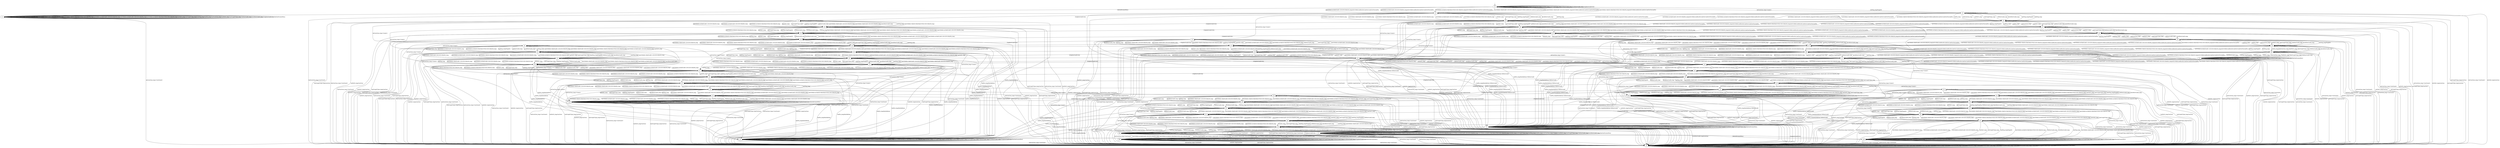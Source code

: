 digraph "../results/s2n-quicModels/s2n-quic-B-B-l-0/learnedModel" {
s0 [label=s0];
s1 [label=s1];
s2 [label=s2];
s3 [label=s3];
s4 [label=s4];
s5 [label=s5];
s6 [label=s6];
s7 [label=s7];
s8 [label=s8];
s9 [label=s9];
s10 [label=s10];
s11 [label=s11];
s12 [label=s12];
s13 [label=s13];
s14 [label=s14];
s15 [label=s15];
s16 [label=s16];
s17 [label=s17];
s18 [label=s18];
s19 [label=s19];
s20 [label=s20];
s21 [label=s21];
s22 [label=s22];
s23 [label=s23];
s24 [label=s24];
s25 [label=s25];
s26 [label=s26];
s27 [label=s27];
s28 [label=s28];
s29 [label=s29];
s30 [label=s30];
s31 [label=s31];
s32 [label=s32];
s33 [label=s33];
s34 [label=s34];
s35 [label=s35];
s36 [label=s36];
s37 [label=s37];
s38 [label=s38];
s39 [label=s39];
s40 [label=s40];
s41 [label=s41];
s42 [label=s42];
s43 [label=s43];
s44 [label=s44];
s45 [label=s45];
s46 [label=s46];
s47 [label=s47];
s48 [label=s48];
s49 [label=s49];
s50 [label=s50];
s51 [label=s51];
s52 [label=s52];
s53 [label=s53];
s54 [label=s54];
s55 [label=s55];
s56 [label=s56];
s57 [label=s57];
s58 [label=s58];
s59 [label=s59];
s60 [label=s60];
s61 [label=s61];
s62 [label=s62];
s63 [label=s63];
s64 [label=s64];
s0 -> s3  [label="initPing_long/PingACK "];
s0 -> s3  [label="initConClose_long/<ConAct> "];
s0 -> s2  [label="initCltHello-vldACK:AES-128-GCM-SHA256_long/initSvrHello,hndEncExt,hndCert,hndCertVer,hndFin "];
s0 -> s2  [label="initCltHello-vldACK:AES-256-GCM-SHA384_long/initSvrHello,hndEncExt,hndCert,hndCertVer,hndFin "];
s0 -> s2  [label="initCltHello-vldACK:CHACHA20-POLY1305-SHA256_long/initSvrHello,hndEncExt,hndCert,hndCertVer,hndFin "];
s0 -> s2  [label="initCltHello-invldACK:AES-128-GCM-SHA256_long/initSvrHello,hndEncExt,hndCert,hndCertVer,hndFin "];
s0 -> s2  [label="initCltHello-invldACK:AES-256-GCM-SHA384_long/initSvrHello,hndEncExt,hndCert,hndCertVer,hndFin "];
s0 -> s2  [label="initCltHello-invldACK:CHACHA20-POLY1305-SHA256_long/initSvrHello,hndEncExt,hndCert,hndCertVer,hndFin "];
s0 -> s0  [label="initNoFr_long/ "];
s0 -> s0  [label="initUnxpFrType_long/ "];
s0 -> s0  [label="hndPing_long/ "];
s0 -> s0  [label="hndFin_long/ "];
s0 -> s0  [label="hndConClose_long/ "];
s0 -> s0  [label="hndNoFr_long/ "];
s0 -> s0  [label="hndUnxpFrType_long/ "];
s0 -> s0  [label="VldNewConID_long/ "];
s0 -> s0  [label="InvldNewConID_long/ "];
s0 -> s0  [label="[ChgDestConID-Ori]/ "];
s0 -> s1  [label="[RmPadFrmInitPkts]/ "];
s1 -> s1  [label="initPing_long/ "];
s1 -> s6  [label="initConClose_long/<ConClosed> "];
s1 -> s1  [label="initCltHello-vldACK:AES-128-GCM-SHA256_long/ "];
s1 -> s1  [label="initCltHello-vldACK:AES-256-GCM-SHA384_long/ "];
s1 -> s1  [label="initCltHello-vldACK:CHACHA20-POLY1305-SHA256_long/ "];
s1 -> s1  [label="initCltHello-invldACK:AES-128-GCM-SHA256_long/ "];
s1 -> s1  [label="initCltHello-invldACK:AES-256-GCM-SHA384_long/ "];
s1 -> s1  [label="initCltHello-invldACK:CHACHA20-POLY1305-SHA256_long/ "];
s1 -> s1  [label="initNoFr_long/ "];
s1 -> s1  [label="initUnxpFrType_long/ "];
s1 -> s1  [label="hndPing_long/ "];
s1 -> s1  [label="hndFin_long/ "];
s1 -> s1  [label="hndConClose_long/ "];
s1 -> s1  [label="hndNoFr_long/ "];
s1 -> s1  [label="hndUnxpFrType_long/ "];
s1 -> s1  [label="VldNewConID_long/ "];
s1 -> s1  [label="InvldNewConID_long/ "];
s1 -> s1  [label="[ChgDestConID-Ori]/ "];
s1 -> s1  [label="[RmPadFrmInitPkts]/ "];
s2 -> s35  [label="initPing_long/ "];
s2 -> s10  [label="initConClose_long/<ConAct> "];
s2 -> s35  [label="initCltHello-vldACK:AES-128-GCM-SHA256_long/ "];
s2 -> s35  [label="initCltHello-vldACK:AES-256-GCM-SHA384_long/ "];
s2 -> s35  [label="initCltHello-vldACK:CHACHA20-POLY1305-SHA256_long/ "];
s2 -> s35  [label="initCltHello-invldACK:AES-128-GCM-SHA256_long/ "];
s2 -> s35  [label="initCltHello-invldACK:AES-256-GCM-SHA384_long/ "];
s2 -> s35  [label="initCltHello-invldACK:CHACHA20-POLY1305-SHA256_long/ "];
s2 -> s35  [label="initNoFr_long/ "];
s2 -> s35  [label="initUnxpFrType_long/ "];
s2 -> s35  [label="hndPing_long/PingACK "];
s2 -> s5  [label="hndFin_long/HndshkDone,VldNewConID "];
s2 -> s6  [label="hndConClose_long/<ConClosed> "];
s2 -> s6  [label="hndNoFr_long/ConClose "];
s2 -> s6  [label="hndUnxpFrType_long/ConClose "];
s2 -> s35  [label="VldNewConID_long/ "];
s2 -> s35  [label="InvldNewConID_long/ "];
s2 -> s4  [label="[ChgDestConID-Ori]/ "];
s2 -> s2  [label="[RmPadFrmInitPkts]/ "];
s3 -> s34  [label="initPing_long/PingACK "];
s3 -> s6  [label="initConClose_long/<ConClosed> "];
s3 -> s35  [label="initCltHello-vldACK:AES-128-GCM-SHA256_long/initSvrHello,hndEncExt,hndCert,hndCertVer,hndFin "];
s3 -> s35  [label="initCltHello-vldACK:AES-256-GCM-SHA384_long/initSvrHello,hndEncExt,hndCert,hndCertVer,hndFin "];
s3 -> s35  [label="initCltHello-vldACK:CHACHA20-POLY1305-SHA256_long/initSvrHello,hndEncExt,hndCert,hndCertVer,hndFin "];
s3 -> s35  [label="initCltHello-invldACK:AES-128-GCM-SHA256_long/initSvrHello,hndEncExt,hndCert,hndCertVer,hndFin "];
s3 -> s35  [label="initCltHello-invldACK:AES-256-GCM-SHA384_long/initSvrHello,hndEncExt,hndCert,hndCertVer,hndFin "];
s3 -> s35  [label="initCltHello-invldACK:CHACHA20-POLY1305-SHA256_long/initSvrHello,hndEncExt,hndCert,hndCertVer,hndFin "];
s3 -> s6  [label="initNoFr_long/ConClose "];
s3 -> s6  [label="initUnxpFrType_long/ConClose "];
s3 -> s34  [label="hndPing_long/ "];
s3 -> s34  [label="hndFin_long/ "];
s3 -> s34  [label="hndConClose_long/ "];
s3 -> s34  [label="hndNoFr_long/ "];
s3 -> s34  [label="hndUnxpFrType_long/ "];
s3 -> s34  [label="VldNewConID_long/ "];
s3 -> s34  [label="InvldNewConID_long/ "];
s3 -> s3  [label="[ChgDestConID-Ori]/ "];
s3 -> s3  [label="[RmPadFrmInitPkts]/ "];
s4 -> s33  [label="initPing_long/ "];
s4 -> s9  [label="initConClose_long/<ConAct> "];
s4 -> s33  [label="initCltHello-vldACK:AES-128-GCM-SHA256_long/ "];
s4 -> s33  [label="initCltHello-vldACK:AES-256-GCM-SHA384_long/ "];
s4 -> s33  [label="initCltHello-vldACK:CHACHA20-POLY1305-SHA256_long/ "];
s4 -> s33  [label="initCltHello-invldACK:AES-128-GCM-SHA256_long/ "];
s4 -> s33  [label="initCltHello-invldACK:AES-256-GCM-SHA384_long/ "];
s4 -> s33  [label="initCltHello-invldACK:CHACHA20-POLY1305-SHA256_long/ "];
s4 -> s33  [label="initNoFr_long/ "];
s4 -> s33  [label="initUnxpFrType_long/ "];
s4 -> s33  [label="hndPing_long/PingACK "];
s4 -> s8  [label="hndFin_long/HndshkDone "];
s4 -> s6  [label="hndConClose_long/<ConClosed> "];
s4 -> s6  [label="hndNoFr_long/ConClose "];
s4 -> s6  [label="hndUnxpFrType_long/ConClose "];
s4 -> s33  [label="VldNewConID_long/ "];
s4 -> s33  [label="InvldNewConID_long/ "];
s4 -> s4  [label="[ChgDestConID-Ori]/ "];
s4 -> s4  [label="[RmPadFrmInitPkts]/ "];
s5 -> s5  [label="initPing_long/ "];
s5 -> s5  [label="initConClose_long/<ConAct> "];
s5 -> s5  [label="initCltHello-vldACK:AES-128-GCM-SHA256_long/ "];
s5 -> s5  [label="initCltHello-vldACK:AES-256-GCM-SHA384_long/ "];
s5 -> s5  [label="initCltHello-vldACK:CHACHA20-POLY1305-SHA256_long/ "];
s5 -> s5  [label="initCltHello-invldACK:AES-128-GCM-SHA256_long/ "];
s5 -> s5  [label="initCltHello-invldACK:AES-256-GCM-SHA384_long/ "];
s5 -> s5  [label="initCltHello-invldACK:CHACHA20-POLY1305-SHA256_long/ "];
s5 -> s5  [label="initNoFr_long/ "];
s5 -> s5  [label="initUnxpFrType_long/ "];
s5 -> s5  [label="hndPing_long/ "];
s5 -> s5  [label="hndFin_long/ "];
s5 -> s5  [label="hndConClose_long/<ConAct> "];
s5 -> s5  [label="hndNoFr_long/ "];
s5 -> s5  [label="hndUnxpFrType_long/ "];
s5 -> s7  [label="VldNewConID_long/ "];
s5 -> s6  [label="InvldNewConID_long/ConClose "];
s5 -> s8  [label="[ChgDestConID-Ori]/ "];
s5 -> s5  [label="[RmPadFrmInitPkts]/ "];
s6 -> s6  [label="initPing_long/<ConClosed> "];
s6 -> s6  [label="initConClose_long/<ConClosed> "];
s6 -> s6  [label="initCltHello-vldACK:AES-128-GCM-SHA256_long/<ConClosed> "];
s6 -> s6  [label="initCltHello-vldACK:AES-256-GCM-SHA384_long/<ConClosed> "];
s6 -> s6  [label="initCltHello-vldACK:CHACHA20-POLY1305-SHA256_long/<ConClosed> "];
s6 -> s6  [label="initCltHello-invldACK:AES-128-GCM-SHA256_long/<ConClosed> "];
s6 -> s6  [label="initCltHello-invldACK:AES-256-GCM-SHA384_long/<ConClosed> "];
s6 -> s6  [label="initCltHello-invldACK:CHACHA20-POLY1305-SHA256_long/<ConClosed> "];
s6 -> s6  [label="initNoFr_long/<ConClosed> "];
s6 -> s6  [label="initUnxpFrType_long/<ConClosed> "];
s6 -> s6  [label="hndPing_long/<ConClosed> "];
s6 -> s6  [label="hndFin_long/<ConClosed> "];
s6 -> s6  [label="hndConClose_long/<ConClosed> "];
s6 -> s6  [label="hndNoFr_long/<ConClosed> "];
s6 -> s6  [label="hndUnxpFrType_long/<ConClosed> "];
s6 -> s6  [label="VldNewConID_long/<ConClosed> "];
s6 -> s6  [label="InvldNewConID_long/<ConClosed> "];
s6 -> s6  [label="[ChgDestConID-Ori]/<ConClosed> "];
s6 -> s6  [label="[RmPadFrmInitPkts]/<ConClosed> "];
s7 -> s7  [label="initPing_long/ "];
s7 -> s7  [label="initConClose_long/<ConAct> "];
s7 -> s7  [label="initCltHello-vldACK:AES-128-GCM-SHA256_long/ "];
s7 -> s7  [label="initCltHello-vldACK:AES-256-GCM-SHA384_long/ "];
s7 -> s7  [label="initCltHello-vldACK:CHACHA20-POLY1305-SHA256_long/ "];
s7 -> s7  [label="initCltHello-invldACK:AES-128-GCM-SHA256_long/ "];
s7 -> s7  [label="initCltHello-invldACK:AES-256-GCM-SHA384_long/ "];
s7 -> s7  [label="initCltHello-invldACK:CHACHA20-POLY1305-SHA256_long/ "];
s7 -> s7  [label="initNoFr_long/ "];
s7 -> s7  [label="initUnxpFrType_long/ "];
s7 -> s7  [label="hndPing_long/ "];
s7 -> s7  [label="hndFin_long/ "];
s7 -> s7  [label="hndConClose_long/<ConAct> "];
s7 -> s7  [label="hndNoFr_long/ "];
s7 -> s7  [label="hndUnxpFrType_long/ "];
s7 -> s7  [label="VldNewConID_long/ "];
s7 -> s7  [label="InvldNewConID_long/ "];
s7 -> s8  [label="[ChgDestConID-Ori]/ "];
s7 -> s7  [label="[RmPadFrmInitPkts]/ "];
s8 -> s8  [label="initPing_long/ "];
s8 -> s8  [label="initConClose_long/ "];
s8 -> s8  [label="initCltHello-vldACK:AES-128-GCM-SHA256_long/ "];
s8 -> s8  [label="initCltHello-vldACK:AES-256-GCM-SHA384_long/ "];
s8 -> s8  [label="initCltHello-vldACK:CHACHA20-POLY1305-SHA256_long/ "];
s8 -> s8  [label="initCltHello-invldACK:AES-128-GCM-SHA256_long/ "];
s8 -> s8  [label="initCltHello-invldACK:AES-256-GCM-SHA384_long/ "];
s8 -> s8  [label="initCltHello-invldACK:CHACHA20-POLY1305-SHA256_long/ "];
s8 -> s8  [label="initNoFr_long/ "];
s8 -> s8  [label="initUnxpFrType_long/ "];
s8 -> s8  [label="hndPing_long/ "];
s8 -> s8  [label="hndFin_long/ "];
s8 -> s6  [label="hndConClose_long/<ConClosed> "];
s8 -> s8  [label="hndNoFr_long/ "];
s8 -> s8  [label="hndUnxpFrType_long/ "];
s8 -> s8  [label="VldNewConID_long/ "];
s8 -> s8  [label="InvldNewConID_long/ "];
s8 -> s8  [label="[ChgDestConID-Ori]/ "];
s8 -> s8  [label="[RmPadFrmInitPkts]/ "];
s9 -> s14  [label="initPing_long/ "];
s9 -> s13  [label="initConClose_long/<ConAct> "];
s9 -> s14  [label="initCltHello-vldACK:AES-128-GCM-SHA256_long/ "];
s9 -> s14  [label="initCltHello-vldACK:AES-256-GCM-SHA384_long/ "];
s9 -> s14  [label="initCltHello-vldACK:CHACHA20-POLY1305-SHA256_long/ "];
s9 -> s14  [label="initCltHello-invldACK:AES-128-GCM-SHA256_long/ "];
s9 -> s14  [label="initCltHello-invldACK:AES-256-GCM-SHA384_long/ "];
s9 -> s14  [label="initCltHello-invldACK:CHACHA20-POLY1305-SHA256_long/ "];
s9 -> s14  [label="initNoFr_long/ "];
s9 -> s14  [label="initUnxpFrType_long/ "];
s9 -> s14  [label="hndPing_long/PingACK "];
s9 -> s8  [label="hndFin_long/HndshkDone "];
s9 -> s6  [label="hndConClose_long/<ConClosed> "];
s9 -> s6  [label="hndNoFr_long/ConClose "];
s9 -> s6  [label="hndUnxpFrType_long/ConClose "];
s9 -> s14  [label="VldNewConID_long/ "];
s9 -> s14  [label="InvldNewConID_long/ "];
s9 -> s9  [label="[ChgDestConID-Ori]/ "];
s9 -> s9  [label="[RmPadFrmInitPkts]/ "];
s10 -> s12  [label="initPing_long/ "];
s10 -> s11  [label="initConClose_long/<ConAct> "];
s10 -> s12  [label="initCltHello-vldACK:AES-128-GCM-SHA256_long/ "];
s10 -> s12  [label="initCltHello-vldACK:AES-256-GCM-SHA384_long/ "];
s10 -> s12  [label="initCltHello-vldACK:CHACHA20-POLY1305-SHA256_long/ "];
s10 -> s12  [label="initCltHello-invldACK:AES-128-GCM-SHA256_long/ "];
s10 -> s12  [label="initCltHello-invldACK:AES-256-GCM-SHA384_long/ "];
s10 -> s12  [label="initCltHello-invldACK:CHACHA20-POLY1305-SHA256_long/ "];
s10 -> s12  [label="initNoFr_long/ "];
s10 -> s12  [label="initUnxpFrType_long/ "];
s10 -> s12  [label="hndPing_long/PingACK "];
s10 -> s5  [label="hndFin_long/HndshkDone,VldNewConID "];
s10 -> s6  [label="hndConClose_long/<ConClosed> "];
s10 -> s6  [label="hndNoFr_long/ConClose "];
s10 -> s6  [label="hndUnxpFrType_long/ConClose "];
s10 -> s12  [label="VldNewConID_long/ "];
s10 -> s12  [label="InvldNewConID_long/ "];
s10 -> s9  [label="[ChgDestConID-Ori]/ "];
s10 -> s10  [label="[RmPadFrmInitPkts]/ "];
s11 -> s20  [label="initPing_long/ "];
s11 -> s19  [label="initConClose_long/<ConAct> "];
s11 -> s20  [label="initCltHello-vldACK:AES-128-GCM-SHA256_long/ "];
s11 -> s20  [label="initCltHello-vldACK:AES-256-GCM-SHA384_long/ "];
s11 -> s20  [label="initCltHello-vldACK:CHACHA20-POLY1305-SHA256_long/ "];
s11 -> s20  [label="initCltHello-invldACK:AES-128-GCM-SHA256_long/ "];
s11 -> s20  [label="initCltHello-invldACK:AES-256-GCM-SHA384_long/ "];
s11 -> s20  [label="initCltHello-invldACK:CHACHA20-POLY1305-SHA256_long/ "];
s11 -> s20  [label="initNoFr_long/ "];
s11 -> s20  [label="initUnxpFrType_long/ "];
s11 -> s20  [label="hndPing_long/PingACK "];
s11 -> s5  [label="hndFin_long/HndshkDone,VldNewConID "];
s11 -> s6  [label="hndConClose_long/<ConClosed> "];
s11 -> s6  [label="hndNoFr_long/ConClose "];
s11 -> s6  [label="hndUnxpFrType_long/ConClose "];
s11 -> s20  [label="VldNewConID_long/ "];
s11 -> s20  [label="InvldNewConID_long/ "];
s11 -> s13  [label="[ChgDestConID-Ori]/ "];
s11 -> s11  [label="[RmPadFrmInitPkts]/ "];
s12 -> s18  [label="initPing_long/ "];
s12 -> s20  [label="initConClose_long/<ConAct> "];
s12 -> s18  [label="initCltHello-vldACK:AES-128-GCM-SHA256_long/ "];
s12 -> s18  [label="initCltHello-vldACK:AES-256-GCM-SHA384_long/ "];
s12 -> s18  [label="initCltHello-vldACK:CHACHA20-POLY1305-SHA256_long/ "];
s12 -> s18  [label="initCltHello-invldACK:AES-128-GCM-SHA256_long/ "];
s12 -> s18  [label="initCltHello-invldACK:AES-256-GCM-SHA384_long/ "];
s12 -> s18  [label="initCltHello-invldACK:CHACHA20-POLY1305-SHA256_long/ "];
s12 -> s18  [label="initNoFr_long/ "];
s12 -> s18  [label="initUnxpFrType_long/ "];
s12 -> s18  [label="hndPing_long/PingACK "];
s12 -> s5  [label="hndFin_long/HndshkDone,VldNewConID "];
s12 -> s6  [label="hndConClose_long/<ConClosed> "];
s12 -> s6  [label="hndNoFr_long/ConClose "];
s12 -> s6  [label="hndUnxpFrType_long/ConClose "];
s12 -> s18  [label="VldNewConID_long/ "];
s12 -> s18  [label="InvldNewConID_long/ "];
s12 -> s14  [label="[ChgDestConID-Ori]/ "];
s12 -> s12  [label="[RmPadFrmInitPkts]/ "];
s13 -> s17  [label="initPing_long/ "];
s13 -> s16  [label="initConClose_long/<ConAct> "];
s13 -> s17  [label="initCltHello-vldACK:AES-128-GCM-SHA256_long/ "];
s13 -> s17  [label="initCltHello-vldACK:AES-256-GCM-SHA384_long/ "];
s13 -> s17  [label="initCltHello-vldACK:CHACHA20-POLY1305-SHA256_long/ "];
s13 -> s17  [label="initCltHello-invldACK:AES-128-GCM-SHA256_long/ "];
s13 -> s17  [label="initCltHello-invldACK:AES-256-GCM-SHA384_long/ "];
s13 -> s17  [label="initCltHello-invldACK:CHACHA20-POLY1305-SHA256_long/ "];
s13 -> s17  [label="initNoFr_long/ "];
s13 -> s17  [label="initUnxpFrType_long/ "];
s13 -> s17  [label="hndPing_long/PingACK "];
s13 -> s8  [label="hndFin_long/HndshkDone "];
s13 -> s6  [label="hndConClose_long/<ConClosed> "];
s13 -> s6  [label="hndNoFr_long/ConClose "];
s13 -> s6  [label="hndUnxpFrType_long/ConClose "];
s13 -> s17  [label="VldNewConID_long/ "];
s13 -> s17  [label="InvldNewConID_long/ "];
s13 -> s13  [label="[ChgDestConID-Ori]/ "];
s13 -> s13  [label="[RmPadFrmInitPkts]/ "];
s14 -> s15  [label="initPing_long/ "];
s14 -> s17  [label="initConClose_long/<ConAct> "];
s14 -> s15  [label="initCltHello-vldACK:AES-128-GCM-SHA256_long/ "];
s14 -> s15  [label="initCltHello-vldACK:AES-256-GCM-SHA384_long/ "];
s14 -> s15  [label="initCltHello-vldACK:CHACHA20-POLY1305-SHA256_long/ "];
s14 -> s15  [label="initCltHello-invldACK:AES-128-GCM-SHA256_long/ "];
s14 -> s15  [label="initCltHello-invldACK:AES-256-GCM-SHA384_long/ "];
s14 -> s15  [label="initCltHello-invldACK:CHACHA20-POLY1305-SHA256_long/ "];
s14 -> s15  [label="initNoFr_long/ "];
s14 -> s15  [label="initUnxpFrType_long/ "];
s14 -> s15  [label="hndPing_long/PingACK "];
s14 -> s8  [label="hndFin_long/HndshkDone "];
s14 -> s6  [label="hndConClose_long/<ConClosed> "];
s14 -> s6  [label="hndNoFr_long/ConClose "];
s14 -> s6  [label="hndUnxpFrType_long/ConClose "];
s14 -> s15  [label="VldNewConID_long/ "];
s14 -> s15  [label="InvldNewConID_long/ "];
s14 -> s14  [label="[ChgDestConID-Ori]/ "];
s14 -> s14  [label="[RmPadFrmInitPkts]/ "];
s15 -> s32  [label="initPing_long/ "];
s15 -> s26  [label="initConClose_long/<ConAct> "];
s15 -> s32  [label="initCltHello-vldACK:AES-128-GCM-SHA256_long/ "];
s15 -> s32  [label="initCltHello-vldACK:AES-256-GCM-SHA384_long/ "];
s15 -> s32  [label="initCltHello-vldACK:CHACHA20-POLY1305-SHA256_long/ "];
s15 -> s32  [label="initCltHello-invldACK:AES-128-GCM-SHA256_long/ "];
s15 -> s32  [label="initCltHello-invldACK:AES-256-GCM-SHA384_long/ "];
s15 -> s32  [label="initCltHello-invldACK:CHACHA20-POLY1305-SHA256_long/ "];
s15 -> s32  [label="initNoFr_long/ "];
s15 -> s32  [label="initUnxpFrType_long/ "];
s15 -> s32  [label="hndPing_long/PingACK "];
s15 -> s8  [label="hndFin_long/HndshkDone "];
s15 -> s6  [label="hndConClose_long/<ConClosed> "];
s15 -> s6  [label="hndNoFr_long/ConClose "];
s15 -> s6  [label="hndUnxpFrType_long/ConClose "];
s15 -> s32  [label="VldNewConID_long/ "];
s15 -> s32  [label="InvldNewConID_long/ "];
s15 -> s15  [label="[ChgDestConID-Ori]/ "];
s15 -> s15  [label="[RmPadFrmInitPkts]/ "];
s16 -> s25  [label="initPing_long/ "];
s16 -> s24  [label="initConClose_long/<ConAct> "];
s16 -> s25  [label="initCltHello-vldACK:AES-128-GCM-SHA256_long/ "];
s16 -> s25  [label="initCltHello-vldACK:AES-256-GCM-SHA384_long/ "];
s16 -> s25  [label="initCltHello-vldACK:CHACHA20-POLY1305-SHA256_long/ "];
s16 -> s25  [label="initCltHello-invldACK:AES-128-GCM-SHA256_long/ "];
s16 -> s25  [label="initCltHello-invldACK:AES-256-GCM-SHA384_long/ "];
s16 -> s25  [label="initCltHello-invldACK:CHACHA20-POLY1305-SHA256_long/ "];
s16 -> s25  [label="initNoFr_long/ "];
s16 -> s25  [label="initUnxpFrType_long/ "];
s16 -> s25  [label="hndPing_long/PingACK "];
s16 -> s8  [label="hndFin_long/HndshkDone "];
s16 -> s6  [label="hndConClose_long/<ConClosed> "];
s16 -> s6  [label="hndNoFr_long/ConClose "];
s16 -> s6  [label="hndUnxpFrType_long/ConClose "];
s16 -> s25  [label="VldNewConID_long/ "];
s16 -> s25  [label="InvldNewConID_long/ "];
s16 -> s16  [label="[ChgDestConID-Ori]/ "];
s16 -> s16  [label="[RmPadFrmInitPkts]/ "];
s17 -> s26  [label="initPing_long/ "];
s17 -> s25  [label="initConClose_long/<ConAct> "];
s17 -> s26  [label="initCltHello-vldACK:AES-128-GCM-SHA256_long/ "];
s17 -> s26  [label="initCltHello-vldACK:AES-256-GCM-SHA384_long/ "];
s17 -> s26  [label="initCltHello-vldACK:CHACHA20-POLY1305-SHA256_long/ "];
s17 -> s26  [label="initCltHello-invldACK:AES-128-GCM-SHA256_long/ "];
s17 -> s26  [label="initCltHello-invldACK:AES-256-GCM-SHA384_long/ "];
s17 -> s26  [label="initCltHello-invldACK:CHACHA20-POLY1305-SHA256_long/ "];
s17 -> s26  [label="initNoFr_long/ "];
s17 -> s26  [label="initUnxpFrType_long/ "];
s17 -> s26  [label="hndPing_long/PingACK "];
s17 -> s8  [label="hndFin_long/HndshkDone "];
s17 -> s6  [label="hndConClose_long/<ConClosed> "];
s17 -> s6  [label="hndNoFr_long/ConClose "];
s17 -> s6  [label="hndUnxpFrType_long/ConClose "];
s17 -> s26  [label="VldNewConID_long/ "];
s17 -> s26  [label="InvldNewConID_long/ "];
s17 -> s17  [label="[ChgDestConID-Ori]/ "];
s17 -> s17  [label="[RmPadFrmInitPkts]/ "];
s18 -> s31  [label="initPing_long/ "];
s18 -> s23  [label="initConClose_long/<ConAct> "];
s18 -> s31  [label="initCltHello-vldACK:AES-128-GCM-SHA256_long/ "];
s18 -> s31  [label="initCltHello-vldACK:AES-256-GCM-SHA384_long/ "];
s18 -> s31  [label="initCltHello-vldACK:CHACHA20-POLY1305-SHA256_long/ "];
s18 -> s31  [label="initCltHello-invldACK:AES-128-GCM-SHA256_long/ "];
s18 -> s31  [label="initCltHello-invldACK:AES-256-GCM-SHA384_long/ "];
s18 -> s31  [label="initCltHello-invldACK:CHACHA20-POLY1305-SHA256_long/ "];
s18 -> s31  [label="initNoFr_long/ "];
s18 -> s31  [label="initUnxpFrType_long/ "];
s18 -> s31  [label="hndPing_long/PingACK "];
s18 -> s5  [label="hndFin_long/HndshkDone,VldNewConID "];
s18 -> s6  [label="hndConClose_long/<ConClosed> "];
s18 -> s6  [label="hndNoFr_long/ConClose "];
s18 -> s6  [label="hndUnxpFrType_long/ConClose "];
s18 -> s31  [label="VldNewConID_long/ "];
s18 -> s31  [label="InvldNewConID_long/ "];
s18 -> s15  [label="[ChgDestConID-Ori]/ "];
s18 -> s18  [label="[RmPadFrmInitPkts]/ "];
s19 -> s22  [label="initPing_long/ "];
s19 -> s21  [label="initConClose_long/<ConAct> "];
s19 -> s22  [label="initCltHello-vldACK:AES-128-GCM-SHA256_long/ "];
s19 -> s22  [label="initCltHello-vldACK:AES-256-GCM-SHA384_long/ "];
s19 -> s22  [label="initCltHello-vldACK:CHACHA20-POLY1305-SHA256_long/ "];
s19 -> s22  [label="initCltHello-invldACK:AES-128-GCM-SHA256_long/ "];
s19 -> s22  [label="initCltHello-invldACK:AES-256-GCM-SHA384_long/ "];
s19 -> s22  [label="initCltHello-invldACK:CHACHA20-POLY1305-SHA256_long/ "];
s19 -> s22  [label="initNoFr_long/ "];
s19 -> s22  [label="initUnxpFrType_long/ "];
s19 -> s22  [label="hndPing_long/PingACK "];
s19 -> s5  [label="hndFin_long/HndshkDone,VldNewConID "];
s19 -> s6  [label="hndConClose_long/<ConClosed> "];
s19 -> s6  [label="hndNoFr_long/ConClose "];
s19 -> s6  [label="hndUnxpFrType_long/ConClose "];
s19 -> s22  [label="VldNewConID_long/ "];
s19 -> s22  [label="InvldNewConID_long/ "];
s19 -> s16  [label="[ChgDestConID-Ori]/ "];
s19 -> s19  [label="[RmPadFrmInitPkts]/ "];
s20 -> s23  [label="initPing_long/ "];
s20 -> s22  [label="initConClose_long/<ConAct> "];
s20 -> s23  [label="initCltHello-vldACK:AES-128-GCM-SHA256_long/ "];
s20 -> s23  [label="initCltHello-vldACK:AES-256-GCM-SHA384_long/ "];
s20 -> s23  [label="initCltHello-vldACK:CHACHA20-POLY1305-SHA256_long/ "];
s20 -> s23  [label="initCltHello-invldACK:AES-128-GCM-SHA256_long/ "];
s20 -> s23  [label="initCltHello-invldACK:AES-256-GCM-SHA384_long/ "];
s20 -> s23  [label="initCltHello-invldACK:CHACHA20-POLY1305-SHA256_long/ "];
s20 -> s23  [label="initNoFr_long/ "];
s20 -> s23  [label="initUnxpFrType_long/ "];
s20 -> s23  [label="hndPing_long/PingACK "];
s20 -> s5  [label="hndFin_long/HndshkDone,VldNewConID "];
s20 -> s6  [label="hndConClose_long/<ConClosed> "];
s20 -> s6  [label="hndNoFr_long/ConClose "];
s20 -> s6  [label="hndUnxpFrType_long/ConClose "];
s20 -> s23  [label="VldNewConID_long/ "];
s20 -> s23  [label="InvldNewConID_long/ "];
s20 -> s17  [label="[ChgDestConID-Ori]/ "];
s20 -> s20  [label="[RmPadFrmInitPkts]/ "];
s21 -> s55  [label="initPing_long/ "];
s21 -> s30  [label="initConClose_long/<ConAct> "];
s21 -> s55  [label="initCltHello-vldACK:AES-128-GCM-SHA256_long/ "];
s21 -> s55  [label="initCltHello-vldACK:AES-256-GCM-SHA384_long/ "];
s21 -> s55  [label="initCltHello-vldACK:CHACHA20-POLY1305-SHA256_long/ "];
s21 -> s55  [label="initCltHello-invldACK:AES-128-GCM-SHA256_long/ "];
s21 -> s55  [label="initCltHello-invldACK:AES-256-GCM-SHA384_long/ "];
s21 -> s55  [label="initCltHello-invldACK:CHACHA20-POLY1305-SHA256_long/ "];
s21 -> s55  [label="initNoFr_long/ "];
s21 -> s55  [label="initUnxpFrType_long/ "];
s21 -> s55  [label="hndPing_long/PingACK "];
s21 -> s5  [label="hndFin_long/HndshkDone,VldNewConID "];
s21 -> s6  [label="hndConClose_long/<ConClosed> "];
s21 -> s6  [label="hndNoFr_long/ConClose "];
s21 -> s6  [label="hndUnxpFrType_long/ConClose "];
s21 -> s55  [label="VldNewConID_long/ "];
s21 -> s55  [label="InvldNewConID_long/ "];
s21 -> s24  [label="[ChgDestConID-Ori]/ "];
s21 -> s21  [label="[RmPadFrmInitPkts]/ "];
s22 -> s64  [label="initPing_long/ "];
s22 -> s55  [label="initConClose_long/<ConAct> "];
s22 -> s64  [label="initCltHello-vldACK:AES-128-GCM-SHA256_long/ "];
s22 -> s64  [label="initCltHello-vldACK:AES-256-GCM-SHA384_long/ "];
s22 -> s64  [label="initCltHello-vldACK:CHACHA20-POLY1305-SHA256_long/ "];
s22 -> s64  [label="initCltHello-invldACK:AES-128-GCM-SHA256_long/ "];
s22 -> s64  [label="initCltHello-invldACK:AES-256-GCM-SHA384_long/ "];
s22 -> s64  [label="initCltHello-invldACK:CHACHA20-POLY1305-SHA256_long/ "];
s22 -> s64  [label="initNoFr_long/ "];
s22 -> s64  [label="initUnxpFrType_long/ "];
s22 -> s64  [label="hndPing_long/PingACK "];
s22 -> s5  [label="hndFin_long/HndshkDone,VldNewConID "];
s22 -> s6  [label="hndConClose_long/<ConClosed> "];
s22 -> s6  [label="hndNoFr_long/ConClose "];
s22 -> s6  [label="hndUnxpFrType_long/ConClose "];
s22 -> s64  [label="VldNewConID_long/ "];
s22 -> s64  [label="InvldNewConID_long/ "];
s22 -> s25  [label="[ChgDestConID-Ori]/ "];
s22 -> s22  [label="[RmPadFrmInitPkts]/ "];
s23 -> s29  [label="initPing_long/ "];
s23 -> s64  [label="initConClose_long/<ConAct> "];
s23 -> s29  [label="initCltHello-vldACK:AES-128-GCM-SHA256_long/ "];
s23 -> s29  [label="initCltHello-vldACK:AES-256-GCM-SHA384_long/ "];
s23 -> s29  [label="initCltHello-vldACK:CHACHA20-POLY1305-SHA256_long/ "];
s23 -> s29  [label="initCltHello-invldACK:AES-128-GCM-SHA256_long/ "];
s23 -> s29  [label="initCltHello-invldACK:AES-256-GCM-SHA384_long/ "];
s23 -> s29  [label="initCltHello-invldACK:CHACHA20-POLY1305-SHA256_long/ "];
s23 -> s29  [label="initNoFr_long/ "];
s23 -> s29  [label="initUnxpFrType_long/ "];
s23 -> s29  [label="hndPing_long/PingACK "];
s23 -> s5  [label="hndFin_long/HndshkDone,VldNewConID "];
s23 -> s6  [label="hndConClose_long/<ConClosed> "];
s23 -> s6  [label="hndNoFr_long/ConClose "];
s23 -> s6  [label="hndUnxpFrType_long/ConClose "];
s23 -> s29  [label="VldNewConID_long/ "];
s23 -> s29  [label="InvldNewConID_long/ "];
s23 -> s26  [label="[ChgDestConID-Ori]/ "];
s23 -> s23  [label="[RmPadFrmInitPkts]/ "];
s24 -> s54  [label="initPing_long/ "];
s24 -> s28  [label="initConClose_long/<ConAct> "];
s24 -> s54  [label="initCltHello-vldACK:AES-128-GCM-SHA256_long/ "];
s24 -> s54  [label="initCltHello-vldACK:AES-256-GCM-SHA384_long/ "];
s24 -> s54  [label="initCltHello-vldACK:CHACHA20-POLY1305-SHA256_long/ "];
s24 -> s54  [label="initCltHello-invldACK:AES-128-GCM-SHA256_long/ "];
s24 -> s54  [label="initCltHello-invldACK:AES-256-GCM-SHA384_long/ "];
s24 -> s54  [label="initCltHello-invldACK:CHACHA20-POLY1305-SHA256_long/ "];
s24 -> s54  [label="initNoFr_long/ "];
s24 -> s54  [label="initUnxpFrType_long/ "];
s24 -> s54  [label="hndPing_long/PingACK "];
s24 -> s8  [label="hndFin_long/HndshkDone "];
s24 -> s6  [label="hndConClose_long/<ConClosed> "];
s24 -> s6  [label="hndNoFr_long/ConClose "];
s24 -> s6  [label="hndUnxpFrType_long/ConClose "];
s24 -> s54  [label="VldNewConID_long/ "];
s24 -> s54  [label="InvldNewConID_long/ "];
s24 -> s24  [label="[ChgDestConID-Ori]/ "];
s24 -> s24  [label="[RmPadFrmInitPkts]/ "];
s25 -> s63  [label="initPing_long/ "];
s25 -> s54  [label="initConClose_long/<ConAct> "];
s25 -> s63  [label="initCltHello-vldACK:AES-128-GCM-SHA256_long/ "];
s25 -> s63  [label="initCltHello-vldACK:AES-256-GCM-SHA384_long/ "];
s25 -> s63  [label="initCltHello-vldACK:CHACHA20-POLY1305-SHA256_long/ "];
s25 -> s63  [label="initCltHello-invldACK:AES-128-GCM-SHA256_long/ "];
s25 -> s63  [label="initCltHello-invldACK:AES-256-GCM-SHA384_long/ "];
s25 -> s63  [label="initCltHello-invldACK:CHACHA20-POLY1305-SHA256_long/ "];
s25 -> s63  [label="initNoFr_long/ "];
s25 -> s63  [label="initUnxpFrType_long/ "];
s25 -> s63  [label="hndPing_long/PingACK "];
s25 -> s8  [label="hndFin_long/HndshkDone "];
s25 -> s6  [label="hndConClose_long/<ConClosed> "];
s25 -> s6  [label="hndNoFr_long/ConClose "];
s25 -> s6  [label="hndUnxpFrType_long/ConClose "];
s25 -> s63  [label="VldNewConID_long/ "];
s25 -> s63  [label="InvldNewConID_long/ "];
s25 -> s25  [label="[ChgDestConID-Ori]/ "];
s25 -> s25  [label="[RmPadFrmInitPkts]/ "];
s26 -> s27  [label="initPing_long/ "];
s26 -> s63  [label="initConClose_long/<ConAct> "];
s26 -> s27  [label="initCltHello-vldACK:AES-128-GCM-SHA256_long/ "];
s26 -> s27  [label="initCltHello-vldACK:AES-256-GCM-SHA384_long/ "];
s26 -> s27  [label="initCltHello-vldACK:CHACHA20-POLY1305-SHA256_long/ "];
s26 -> s27  [label="initCltHello-invldACK:AES-128-GCM-SHA256_long/ "];
s26 -> s27  [label="initCltHello-invldACK:AES-256-GCM-SHA384_long/ "];
s26 -> s27  [label="initCltHello-invldACK:CHACHA20-POLY1305-SHA256_long/ "];
s26 -> s27  [label="initNoFr_long/ "];
s26 -> s27  [label="initUnxpFrType_long/ "];
s26 -> s27  [label="hndPing_long/PingACK "];
s26 -> s8  [label="hndFin_long/HndshkDone "];
s26 -> s6  [label="hndConClose_long/<ConClosed> "];
s26 -> s6  [label="hndNoFr_long/ConClose "];
s26 -> s6  [label="hndUnxpFrType_long/ConClose "];
s26 -> s27  [label="VldNewConID_long/ "];
s26 -> s27  [label="InvldNewConID_long/ "];
s26 -> s26  [label="[ChgDestConID-Ori]/ "];
s26 -> s26  [label="[RmPadFrmInitPkts]/ "];
s27 -> s16  [label="initPing_long/ "];
s27 -> s63  [label="initConClose_long/<ConAct> "];
s27 -> s16  [label="initCltHello-vldACK:AES-128-GCM-SHA256_long/ "];
s27 -> s16  [label="initCltHello-vldACK:AES-256-GCM-SHA384_long/ "];
s27 -> s16  [label="initCltHello-vldACK:CHACHA20-POLY1305-SHA256_long/ "];
s27 -> s16  [label="initCltHello-invldACK:AES-128-GCM-SHA256_long/ "];
s27 -> s16  [label="initCltHello-invldACK:AES-256-GCM-SHA384_long/ "];
s27 -> s16  [label="initCltHello-invldACK:CHACHA20-POLY1305-SHA256_long/ "];
s27 -> s16  [label="initNoFr_long/ "];
s27 -> s16  [label="initUnxpFrType_long/ "];
s27 -> s16  [label="hndPing_long/PingACK "];
s27 -> s8  [label="hndFin_long/HndshkDone "];
s27 -> s6  [label="hndConClose_long/<ConClosed> "];
s27 -> s6  [label="hndNoFr_long/ConClose "];
s27 -> s6  [label="hndUnxpFrType_long/ConClose "];
s27 -> s16  [label="VldNewConID_long/ "];
s27 -> s16  [label="InvldNewConID_long/ "];
s27 -> s27  [label="[ChgDestConID-Ori]/ "];
s27 -> s27  [label="[RmPadFrmInitPkts]/ "];
s28 -> s53  [label="initPing_long/ "];
s28 -> s6  [label="initConClose_long/<ConClosed> "];
s28 -> s53  [label="initCltHello-vldACK:AES-128-GCM-SHA256_long/ "];
s28 -> s53  [label="initCltHello-vldACK:AES-256-GCM-SHA384_long/ "];
s28 -> s53  [label="initCltHello-vldACK:CHACHA20-POLY1305-SHA256_long/ "];
s28 -> s53  [label="initCltHello-invldACK:AES-128-GCM-SHA256_long/ "];
s28 -> s53  [label="initCltHello-invldACK:AES-256-GCM-SHA384_long/ "];
s28 -> s53  [label="initCltHello-invldACK:CHACHA20-POLY1305-SHA256_long/ "];
s28 -> s53  [label="initNoFr_long/ "];
s28 -> s53  [label="initUnxpFrType_long/ "];
s28 -> s53  [label="hndPing_long/PingACK "];
s28 -> s8  [label="hndFin_long/HndshkDone "];
s28 -> s6  [label="hndConClose_long/<ConClosed> "];
s28 -> s6  [label="hndNoFr_long/ConClose "];
s28 -> s6  [label="hndUnxpFrType_long/ConClose "];
s28 -> s53  [label="VldNewConID_long/ "];
s28 -> s53  [label="InvldNewConID_long/ "];
s28 -> s28  [label="[ChgDestConID-Ori]/ "];
s28 -> s28  [label="[RmPadFrmInitPkts]/ "];
s29 -> s19  [label="initPing_long/ "];
s29 -> s64  [label="initConClose_long/<ConAct> "];
s29 -> s19  [label="initCltHello-vldACK:AES-128-GCM-SHA256_long/ "];
s29 -> s19  [label="initCltHello-vldACK:AES-256-GCM-SHA384_long/ "];
s29 -> s19  [label="initCltHello-vldACK:CHACHA20-POLY1305-SHA256_long/ "];
s29 -> s19  [label="initCltHello-invldACK:AES-128-GCM-SHA256_long/ "];
s29 -> s19  [label="initCltHello-invldACK:AES-256-GCM-SHA384_long/ "];
s29 -> s19  [label="initCltHello-invldACK:CHACHA20-POLY1305-SHA256_long/ "];
s29 -> s19  [label="initNoFr_long/ "];
s29 -> s19  [label="initUnxpFrType_long/ "];
s29 -> s19  [label="hndPing_long/PingACK "];
s29 -> s5  [label="hndFin_long/HndshkDone,VldNewConID "];
s29 -> s6  [label="hndConClose_long/<ConClosed> "];
s29 -> s6  [label="hndNoFr_long/ConClose "];
s29 -> s6  [label="hndUnxpFrType_long/ConClose "];
s29 -> s19  [label="VldNewConID_long/ "];
s29 -> s19  [label="InvldNewConID_long/ "];
s29 -> s27  [label="[ChgDestConID-Ori]/ "];
s29 -> s29  [label="[RmPadFrmInitPkts]/ "];
s30 -> s52  [label="initPing_long/ "];
s30 -> s6  [label="initConClose_long/<ConClosed> "];
s30 -> s52  [label="initCltHello-vldACK:AES-128-GCM-SHA256_long/ "];
s30 -> s52  [label="initCltHello-vldACK:AES-256-GCM-SHA384_long/ "];
s30 -> s52  [label="initCltHello-vldACK:CHACHA20-POLY1305-SHA256_long/ "];
s30 -> s52  [label="initCltHello-invldACK:AES-128-GCM-SHA256_long/ "];
s30 -> s52  [label="initCltHello-invldACK:AES-256-GCM-SHA384_long/ "];
s30 -> s52  [label="initCltHello-invldACK:CHACHA20-POLY1305-SHA256_long/ "];
s30 -> s52  [label="initNoFr_long/ "];
s30 -> s52  [label="initUnxpFrType_long/ "];
s30 -> s52  [label="hndPing_long/PingACK "];
s30 -> s5  [label="hndFin_long/HndshkDone,VldNewConID "];
s30 -> s6  [label="hndConClose_long/<ConClosed> "];
s30 -> s6  [label="hndNoFr_long/ConClose "];
s30 -> s6  [label="hndUnxpFrType_long/ConClose "];
s30 -> s52  [label="VldNewConID_long/ "];
s30 -> s52  [label="InvldNewConID_long/ "];
s30 -> s28  [label="[ChgDestConID-Ori]/ "];
s30 -> s30  [label="[RmPadFrmInitPkts]/ "];
s31 -> s20  [label="initPing_long/ "];
s31 -> s29  [label="initConClose_long/<ConAct> "];
s31 -> s20  [label="initCltHello-vldACK:AES-128-GCM-SHA256_long/ "];
s31 -> s20  [label="initCltHello-vldACK:AES-256-GCM-SHA384_long/ "];
s31 -> s20  [label="initCltHello-vldACK:CHACHA20-POLY1305-SHA256_long/ "];
s31 -> s20  [label="initCltHello-invldACK:AES-128-GCM-SHA256_long/ "];
s31 -> s20  [label="initCltHello-invldACK:AES-256-GCM-SHA384_long/ "];
s31 -> s20  [label="initCltHello-invldACK:CHACHA20-POLY1305-SHA256_long/ "];
s31 -> s20  [label="initNoFr_long/ "];
s31 -> s20  [label="initUnxpFrType_long/ "];
s31 -> s20  [label="hndPing_long/PingACK "];
s31 -> s5  [label="hndFin_long/HndshkDone,VldNewConID "];
s31 -> s6  [label="hndConClose_long/<ConClosed> "];
s31 -> s6  [label="hndNoFr_long/ConClose "];
s31 -> s6  [label="hndUnxpFrType_long/ConClose "];
s31 -> s20  [label="VldNewConID_long/ "];
s31 -> s20  [label="InvldNewConID_long/ "];
s31 -> s32  [label="[ChgDestConID-Ori]/ "];
s31 -> s31  [label="[RmPadFrmInitPkts]/ "];
s32 -> s17  [label="initPing_long/ "];
s32 -> s27  [label="initConClose_long/<ConAct> "];
s32 -> s17  [label="initCltHello-vldACK:AES-128-GCM-SHA256_long/ "];
s32 -> s17  [label="initCltHello-vldACK:AES-256-GCM-SHA384_long/ "];
s32 -> s17  [label="initCltHello-vldACK:CHACHA20-POLY1305-SHA256_long/ "];
s32 -> s17  [label="initCltHello-invldACK:AES-128-GCM-SHA256_long/ "];
s32 -> s17  [label="initCltHello-invldACK:AES-256-GCM-SHA384_long/ "];
s32 -> s17  [label="initCltHello-invldACK:CHACHA20-POLY1305-SHA256_long/ "];
s32 -> s17  [label="initNoFr_long/ "];
s32 -> s17  [label="initUnxpFrType_long/ "];
s32 -> s17  [label="hndPing_long/PingACK "];
s32 -> s8  [label="hndFin_long/HndshkDone "];
s32 -> s6  [label="hndConClose_long/<ConClosed> "];
s32 -> s6  [label="hndNoFr_long/ConClose "];
s32 -> s6  [label="hndUnxpFrType_long/ConClose "];
s32 -> s17  [label="VldNewConID_long/ "];
s32 -> s17  [label="InvldNewConID_long/ "];
s32 -> s32  [label="[ChgDestConID-Ori]/ "];
s32 -> s32  [label="[RmPadFrmInitPkts]/ "];
s33 -> s38  [label="initPing_long/ "];
s33 -> s14  [label="initConClose_long/<ConAct> "];
s33 -> s38  [label="initCltHello-vldACK:AES-128-GCM-SHA256_long/ "];
s33 -> s38  [label="initCltHello-vldACK:AES-256-GCM-SHA384_long/ "];
s33 -> s38  [label="initCltHello-vldACK:CHACHA20-POLY1305-SHA256_long/ "];
s33 -> s38  [label="initCltHello-invldACK:AES-128-GCM-SHA256_long/ "];
s33 -> s38  [label="initCltHello-invldACK:AES-256-GCM-SHA384_long/ "];
s33 -> s38  [label="initCltHello-invldACK:CHACHA20-POLY1305-SHA256_long/ "];
s33 -> s38  [label="initNoFr_long/ "];
s33 -> s38  [label="initUnxpFrType_long/ "];
s33 -> s38  [label="hndPing_long/PingACK "];
s33 -> s8  [label="hndFin_long/HndshkDone "];
s33 -> s6  [label="hndConClose_long/<ConClosed> "];
s33 -> s6  [label="hndNoFr_long/ConClose "];
s33 -> s6  [label="hndUnxpFrType_long/ConClose "];
s33 -> s38  [label="VldNewConID_long/ "];
s33 -> s38  [label="InvldNewConID_long/ "];
s33 -> s33  [label="[ChgDestConID-Ori]/ "];
s33 -> s33  [label="[RmPadFrmInitPkts]/ "];
s34 -> s37  [label="initPing_long/PingACK "];
s34 -> s6  [label="initConClose_long/<ConClosed> "];
s34 -> s36  [label="initCltHello-vldACK:AES-128-GCM-SHA256_long/initSvrHello,hndEncExt,hndCert,hndCertVer,hndFin "];
s34 -> s36  [label="initCltHello-vldACK:AES-256-GCM-SHA384_long/initSvrHello,hndEncExt,hndCert,hndCertVer,hndFin "];
s34 -> s36  [label="initCltHello-vldACK:CHACHA20-POLY1305-SHA256_long/initSvrHello,hndEncExt,hndCert,hndCertVer,hndFin "];
s34 -> s36  [label="initCltHello-invldACK:AES-128-GCM-SHA256_long/initSvrHello,hndEncExt,hndCert,hndCertVer,hndFin "];
s34 -> s36  [label="initCltHello-invldACK:AES-256-GCM-SHA384_long/initSvrHello,hndEncExt,hndCert,hndCertVer,hndFin "];
s34 -> s36  [label="initCltHello-invldACK:CHACHA20-POLY1305-SHA256_long/initSvrHello,hndEncExt,hndCert,hndCertVer,hndFin "];
s34 -> s6  [label="initNoFr_long/ConClose "];
s34 -> s6  [label="initUnxpFrType_long/ConClose "];
s34 -> s37  [label="hndPing_long/ "];
s34 -> s37  [label="hndFin_long/ "];
s34 -> s37  [label="hndConClose_long/ "];
s34 -> s37  [label="hndNoFr_long/ "];
s34 -> s37  [label="hndUnxpFrType_long/ "];
s34 -> s37  [label="VldNewConID_long/ "];
s34 -> s37  [label="InvldNewConID_long/ "];
s34 -> s34  [label="[ChgDestConID-Ori]/ "];
s34 -> s34  [label="[RmPadFrmInitPkts]/ "];
s35 -> s36  [label="initPing_long/ "];
s35 -> s12  [label="initConClose_long/<ConAct> "];
s35 -> s36  [label="initCltHello-vldACK:AES-128-GCM-SHA256_long/ "];
s35 -> s36  [label="initCltHello-vldACK:AES-256-GCM-SHA384_long/ "];
s35 -> s36  [label="initCltHello-vldACK:CHACHA20-POLY1305-SHA256_long/ "];
s35 -> s36  [label="initCltHello-invldACK:AES-128-GCM-SHA256_long/ "];
s35 -> s36  [label="initCltHello-invldACK:AES-256-GCM-SHA384_long/ "];
s35 -> s36  [label="initCltHello-invldACK:CHACHA20-POLY1305-SHA256_long/ "];
s35 -> s36  [label="initNoFr_long/ "];
s35 -> s36  [label="initUnxpFrType_long/ "];
s35 -> s36  [label="hndPing_long/PingACK "];
s35 -> s5  [label="hndFin_long/HndshkDone,VldNewConID "];
s35 -> s6  [label="hndConClose_long/<ConClosed> "];
s35 -> s6  [label="hndNoFr_long/ConClose "];
s35 -> s6  [label="hndUnxpFrType_long/ConClose "];
s35 -> s36  [label="VldNewConID_long/ "];
s35 -> s36  [label="InvldNewConID_long/ "];
s35 -> s33  [label="[ChgDestConID-Ori]/ "];
s35 -> s35  [label="[RmPadFrmInitPkts]/ "];
s36 -> s41  [label="initPing_long/ "];
s36 -> s18  [label="initConClose_long/<ConAct> "];
s36 -> s41  [label="initCltHello-vldACK:AES-128-GCM-SHA256_long/ "];
s36 -> s41  [label="initCltHello-vldACK:AES-256-GCM-SHA384_long/ "];
s36 -> s41  [label="initCltHello-vldACK:CHACHA20-POLY1305-SHA256_long/ "];
s36 -> s41  [label="initCltHello-invldACK:AES-128-GCM-SHA256_long/ "];
s36 -> s41  [label="initCltHello-invldACK:AES-256-GCM-SHA384_long/ "];
s36 -> s41  [label="initCltHello-invldACK:CHACHA20-POLY1305-SHA256_long/ "];
s36 -> s41  [label="initNoFr_long/ "];
s36 -> s41  [label="initUnxpFrType_long/ "];
s36 -> s41  [label="hndPing_long/PingACK "];
s36 -> s5  [label="hndFin_long/HndshkDone,VldNewConID "];
s36 -> s6  [label="hndConClose_long/<ConClosed> "];
s36 -> s6  [label="hndNoFr_long/ConClose "];
s36 -> s6  [label="hndUnxpFrType_long/ConClose "];
s36 -> s41  [label="VldNewConID_long/ "];
s36 -> s41  [label="InvldNewConID_long/ "];
s36 -> s38  [label="[ChgDestConID-Ori]/ "];
s36 -> s36  [label="[RmPadFrmInitPkts]/ "];
s37 -> s40  [label="initPing_long/PingACK "];
s37 -> s6  [label="initConClose_long/<ConClosed> "];
s37 -> s41  [label="initCltHello-vldACK:AES-128-GCM-SHA256_long/initSvrHello,hndEncExt,hndCert,hndCertVer,hndFin "];
s37 -> s41  [label="initCltHello-vldACK:AES-256-GCM-SHA384_long/initSvrHello,hndEncExt,hndCert,hndCertVer,hndFin "];
s37 -> s41  [label="initCltHello-vldACK:CHACHA20-POLY1305-SHA256_long/initSvrHello,hndEncExt,hndCert,hndCertVer,hndFin "];
s37 -> s41  [label="initCltHello-invldACK:AES-128-GCM-SHA256_long/initSvrHello,hndEncExt,hndCert,hndCertVer,hndFin "];
s37 -> s41  [label="initCltHello-invldACK:AES-256-GCM-SHA384_long/initSvrHello,hndEncExt,hndCert,hndCertVer,hndFin "];
s37 -> s41  [label="initCltHello-invldACK:CHACHA20-POLY1305-SHA256_long/initSvrHello,hndEncExt,hndCert,hndCertVer,hndFin "];
s37 -> s6  [label="initNoFr_long/ConClose "];
s37 -> s6  [label="initUnxpFrType_long/ConClose "];
s37 -> s40  [label="hndPing_long/ "];
s37 -> s40  [label="hndFin_long/ "];
s37 -> s40  [label="hndConClose_long/ "];
s37 -> s40  [label="hndNoFr_long/ "];
s37 -> s40  [label="hndUnxpFrType_long/ "];
s37 -> s40  [label="VldNewConID_long/ "];
s37 -> s40  [label="InvldNewConID_long/ "];
s37 -> s37  [label="[ChgDestConID-Ori]/ "];
s37 -> s37  [label="[RmPadFrmInitPkts]/ "];
s38 -> s39  [label="initPing_long/ "];
s38 -> s15  [label="initConClose_long/<ConAct> "];
s38 -> s39  [label="initCltHello-vldACK:AES-128-GCM-SHA256_long/ "];
s38 -> s39  [label="initCltHello-vldACK:AES-256-GCM-SHA384_long/ "];
s38 -> s39  [label="initCltHello-vldACK:CHACHA20-POLY1305-SHA256_long/ "];
s38 -> s39  [label="initCltHello-invldACK:AES-128-GCM-SHA256_long/ "];
s38 -> s39  [label="initCltHello-invldACK:AES-256-GCM-SHA384_long/ "];
s38 -> s39  [label="initCltHello-invldACK:CHACHA20-POLY1305-SHA256_long/ "];
s38 -> s39  [label="initNoFr_long/ "];
s38 -> s39  [label="initUnxpFrType_long/ "];
s38 -> s39  [label="hndPing_long/PingACK "];
s38 -> s8  [label="hndFin_long/HndshkDone "];
s38 -> s6  [label="hndConClose_long/<ConClosed> "];
s38 -> s6  [label="hndNoFr_long/ConClose "];
s38 -> s6  [label="hndUnxpFrType_long/ConClose "];
s38 -> s39  [label="VldNewConID_long/ "];
s38 -> s39  [label="InvldNewConID_long/ "];
s38 -> s38  [label="[ChgDestConID-Ori]/ "];
s38 -> s38  [label="[RmPadFrmInitPkts]/ "];
s39 -> s44  [label="initPing_long/ "];
s39 -> s32  [label="initConClose_long/<ConAct> "];
s39 -> s44  [label="initCltHello-vldACK:AES-128-GCM-SHA256_long/ "];
s39 -> s44  [label="initCltHello-vldACK:AES-256-GCM-SHA384_long/ "];
s39 -> s44  [label="initCltHello-vldACK:CHACHA20-POLY1305-SHA256_long/ "];
s39 -> s44  [label="initCltHello-invldACK:AES-128-GCM-SHA256_long/ "];
s39 -> s44  [label="initCltHello-invldACK:AES-256-GCM-SHA384_long/ "];
s39 -> s44  [label="initCltHello-invldACK:CHACHA20-POLY1305-SHA256_long/ "];
s39 -> s44  [label="initNoFr_long/ "];
s39 -> s44  [label="initUnxpFrType_long/ "];
s39 -> s44  [label="hndPing_long/PingACK "];
s39 -> s8  [label="hndFin_long/HndshkDone "];
s39 -> s6  [label="hndConClose_long/<ConClosed> "];
s39 -> s6  [label="hndNoFr_long/ConClose "];
s39 -> s6  [label="hndUnxpFrType_long/ConClose "];
s39 -> s44  [label="VldNewConID_long/ "];
s39 -> s44  [label="InvldNewConID_long/ "];
s39 -> s39  [label="[ChgDestConID-Ori]/ "];
s39 -> s39  [label="[RmPadFrmInitPkts]/ "];
s40 -> s43  [label="initPing_long/PingACK "];
s40 -> s6  [label="initConClose_long/<ConClosed> "];
s40 -> s42  [label="initCltHello-vldACK:AES-128-GCM-SHA256_long/initSvrHello,hndEncExt,hndCert,hndCertVer,hndFin "];
s40 -> s42  [label="initCltHello-vldACK:AES-256-GCM-SHA384_long/initSvrHello,hndEncExt,hndCert,hndCertVer,hndFin "];
s40 -> s42  [label="initCltHello-vldACK:CHACHA20-POLY1305-SHA256_long/initSvrHello,hndEncExt,hndCert,hndCertVer,hndFin "];
s40 -> s42  [label="initCltHello-invldACK:AES-128-GCM-SHA256_long/initSvrHello,hndEncExt,hndCert,hndCertVer,hndFin "];
s40 -> s42  [label="initCltHello-invldACK:AES-256-GCM-SHA384_long/initSvrHello,hndEncExt,hndCert,hndCertVer,hndFin "];
s40 -> s42  [label="initCltHello-invldACK:CHACHA20-POLY1305-SHA256_long/initSvrHello,hndEncExt,hndCert,hndCertVer,hndFin "];
s40 -> s6  [label="initNoFr_long/ConClose "];
s40 -> s6  [label="initUnxpFrType_long/ConClose "];
s40 -> s43  [label="hndPing_long/ "];
s40 -> s43  [label="hndFin_long/ "];
s40 -> s43  [label="hndConClose_long/ "];
s40 -> s43  [label="hndNoFr_long/ "];
s40 -> s43  [label="hndUnxpFrType_long/ "];
s40 -> s43  [label="VldNewConID_long/ "];
s40 -> s43  [label="InvldNewConID_long/ "];
s40 -> s40  [label="[ChgDestConID-Ori]/ "];
s40 -> s40  [label="[RmPadFrmInitPkts]/ "];
s41 -> s42  [label="initPing_long/ "];
s41 -> s31  [label="initConClose_long/<ConAct> "];
s41 -> s42  [label="initCltHello-vldACK:AES-128-GCM-SHA256_long/ "];
s41 -> s42  [label="initCltHello-vldACK:AES-256-GCM-SHA384_long/ "];
s41 -> s42  [label="initCltHello-vldACK:CHACHA20-POLY1305-SHA256_long/ "];
s41 -> s42  [label="initCltHello-invldACK:AES-128-GCM-SHA256_long/ "];
s41 -> s42  [label="initCltHello-invldACK:AES-256-GCM-SHA384_long/ "];
s41 -> s42  [label="initCltHello-invldACK:CHACHA20-POLY1305-SHA256_long/ "];
s41 -> s42  [label="initNoFr_long/ "];
s41 -> s42  [label="initUnxpFrType_long/ "];
s41 -> s42  [label="hndPing_long/PingACK "];
s41 -> s5  [label="hndFin_long/HndshkDone,VldNewConID "];
s41 -> s6  [label="hndConClose_long/<ConClosed> "];
s41 -> s6  [label="hndNoFr_long/ConClose "];
s41 -> s6  [label="hndUnxpFrType_long/ConClose "];
s41 -> s42  [label="VldNewConID_long/ "];
s41 -> s42  [label="InvldNewConID_long/ "];
s41 -> s39  [label="[ChgDestConID-Ori]/ "];
s41 -> s41  [label="[RmPadFrmInitPkts]/ "];
s42 -> s47  [label="initPing_long/ "];
s42 -> s20  [label="initConClose_long/<ConAct> "];
s42 -> s47  [label="initCltHello-vldACK:AES-128-GCM-SHA256_long/ "];
s42 -> s47  [label="initCltHello-vldACK:AES-256-GCM-SHA384_long/ "];
s42 -> s47  [label="initCltHello-vldACK:CHACHA20-POLY1305-SHA256_long/ "];
s42 -> s47  [label="initCltHello-invldACK:AES-128-GCM-SHA256_long/ "];
s42 -> s47  [label="initCltHello-invldACK:AES-256-GCM-SHA384_long/ "];
s42 -> s47  [label="initCltHello-invldACK:CHACHA20-POLY1305-SHA256_long/ "];
s42 -> s47  [label="initNoFr_long/ "];
s42 -> s47  [label="initUnxpFrType_long/ "];
s42 -> s47  [label="hndPing_long/PingACK "];
s42 -> s5  [label="hndFin_long/HndshkDone,VldNewConID "];
s42 -> s6  [label="hndConClose_long/<ConClosed> "];
s42 -> s6  [label="hndNoFr_long/ConClose "];
s42 -> s6  [label="hndUnxpFrType_long/ConClose "];
s42 -> s47  [label="VldNewConID_long/ "];
s42 -> s47  [label="InvldNewConID_long/ "];
s42 -> s44  [label="[ChgDestConID-Ori]/ "];
s42 -> s42  [label="[RmPadFrmInitPkts]/ "];
s43 -> s46  [label="initPing_long/PingACK "];
s43 -> s6  [label="initConClose_long/<ConClosed> "];
s43 -> s47  [label="initCltHello-vldACK:AES-128-GCM-SHA256_long/initSvrHello,hndEncExt,hndCert,hndCertVer,hndFin "];
s43 -> s47  [label="initCltHello-vldACK:AES-256-GCM-SHA384_long/initSvrHello,hndEncExt,hndCert,hndCertVer,hndFin "];
s43 -> s47  [label="initCltHello-vldACK:CHACHA20-POLY1305-SHA256_long/initSvrHello,hndEncExt,hndCert,hndCertVer,hndFin "];
s43 -> s47  [label="initCltHello-invldACK:AES-128-GCM-SHA256_long/initSvrHello,hndEncExt,hndCert,hndCertVer,hndFin "];
s43 -> s47  [label="initCltHello-invldACK:AES-256-GCM-SHA384_long/initSvrHello,hndEncExt,hndCert,hndCertVer,hndFin "];
s43 -> s47  [label="initCltHello-invldACK:CHACHA20-POLY1305-SHA256_long/initSvrHello,hndEncExt,hndCert,hndCertVer,hndFin "];
s43 -> s6  [label="initNoFr_long/ConClose "];
s43 -> s6  [label="initUnxpFrType_long/ConClose "];
s43 -> s46  [label="hndPing_long/ "];
s43 -> s46  [label="hndFin_long/ "];
s43 -> s46  [label="hndConClose_long/ "];
s43 -> s46  [label="hndNoFr_long/ "];
s43 -> s46  [label="hndUnxpFrType_long/ "];
s43 -> s46  [label="VldNewConID_long/ "];
s43 -> s46  [label="InvldNewConID_long/ "];
s43 -> s43  [label="[ChgDestConID-Ori]/ "];
s43 -> s43  [label="[RmPadFrmInitPkts]/ "];
s44 -> s45  [label="initPing_long/ "];
s44 -> s17  [label="initConClose_long/<ConAct> "];
s44 -> s45  [label="initCltHello-vldACK:AES-128-GCM-SHA256_long/ "];
s44 -> s45  [label="initCltHello-vldACK:AES-256-GCM-SHA384_long/ "];
s44 -> s45  [label="initCltHello-vldACK:CHACHA20-POLY1305-SHA256_long/ "];
s44 -> s45  [label="initCltHello-invldACK:AES-128-GCM-SHA256_long/ "];
s44 -> s45  [label="initCltHello-invldACK:AES-256-GCM-SHA384_long/ "];
s44 -> s45  [label="initCltHello-invldACK:CHACHA20-POLY1305-SHA256_long/ "];
s44 -> s45  [label="initNoFr_long/ "];
s44 -> s45  [label="initUnxpFrType_long/ "];
s44 -> s45  [label="hndPing_long/PingACK "];
s44 -> s8  [label="hndFin_long/HndshkDone "];
s44 -> s6  [label="hndConClose_long/<ConClosed> "];
s44 -> s6  [label="hndNoFr_long/ConClose "];
s44 -> s6  [label="hndUnxpFrType_long/ConClose "];
s44 -> s45  [label="VldNewConID_long/ "];
s44 -> s45  [label="InvldNewConID_long/ "];
s44 -> s44  [label="[ChgDestConID-Ori]/ "];
s44 -> s44  [label="[RmPadFrmInitPkts]/ "];
s45 -> s50  [label="initPing_long/ "];
s45 -> s26  [label="initConClose_long/<ConAct> "];
s45 -> s50  [label="initCltHello-vldACK:AES-128-GCM-SHA256_long/ "];
s45 -> s50  [label="initCltHello-vldACK:AES-256-GCM-SHA384_long/ "];
s45 -> s50  [label="initCltHello-vldACK:CHACHA20-POLY1305-SHA256_long/ "];
s45 -> s50  [label="initCltHello-invldACK:AES-128-GCM-SHA256_long/ "];
s45 -> s50  [label="initCltHello-invldACK:AES-256-GCM-SHA384_long/ "];
s45 -> s50  [label="initCltHello-invldACK:CHACHA20-POLY1305-SHA256_long/ "];
s45 -> s50  [label="initNoFr_long/ "];
s45 -> s50  [label="initUnxpFrType_long/ "];
s45 -> s50  [label="hndPing_long/PingACK "];
s45 -> s8  [label="hndFin_long/HndshkDone "];
s45 -> s6  [label="hndConClose_long/<ConClosed> "];
s45 -> s6  [label="hndNoFr_long/ConClose "];
s45 -> s6  [label="hndUnxpFrType_long/ConClose "];
s45 -> s50  [label="VldNewConID_long/ "];
s45 -> s50  [label="InvldNewConID_long/ "];
s45 -> s45  [label="[ChgDestConID-Ori]/ "];
s45 -> s45  [label="[RmPadFrmInitPkts]/ "];
s46 -> s49  [label="initPing_long/PingACK "];
s46 -> s6  [label="initConClose_long/<ConClosed> "];
s46 -> s48  [label="initCltHello-vldACK:AES-128-GCM-SHA256_long/initSvrHello,hndEncExt,hndCert,hndCertVer,hndFin "];
s46 -> s48  [label="initCltHello-vldACK:AES-256-GCM-SHA384_long/initSvrHello,hndEncExt,hndCert,hndCertVer,hndFin "];
s46 -> s48  [label="initCltHello-vldACK:CHACHA20-POLY1305-SHA256_long/initSvrHello,hndEncExt,hndCert,hndCertVer,hndFin "];
s46 -> s48  [label="initCltHello-invldACK:AES-128-GCM-SHA256_long/initSvrHello,hndEncExt,hndCert,hndCertVer,hndFin "];
s46 -> s48  [label="initCltHello-invldACK:AES-256-GCM-SHA384_long/initSvrHello,hndEncExt,hndCert,hndCertVer,hndFin "];
s46 -> s48  [label="initCltHello-invldACK:CHACHA20-POLY1305-SHA256_long/initSvrHello,hndEncExt,hndCert,hndCertVer,hndFin "];
s46 -> s6  [label="initNoFr_long/ConClose "];
s46 -> s6  [label="initUnxpFrType_long/ConClose "];
s46 -> s49  [label="hndPing_long/ "];
s46 -> s49  [label="hndFin_long/ "];
s46 -> s49  [label="hndConClose_long/ "];
s46 -> s49  [label="hndNoFr_long/ "];
s46 -> s49  [label="hndUnxpFrType_long/ "];
s46 -> s49  [label="VldNewConID_long/ "];
s46 -> s49  [label="InvldNewConID_long/ "];
s46 -> s46  [label="[ChgDestConID-Ori]/ "];
s46 -> s46  [label="[RmPadFrmInitPkts]/ "];
s47 -> s48  [label="initPing_long/ "];
s47 -> s23  [label="initConClose_long/<ConAct> "];
s47 -> s48  [label="initCltHello-vldACK:AES-128-GCM-SHA256_long/ "];
s47 -> s48  [label="initCltHello-vldACK:AES-256-GCM-SHA384_long/ "];
s47 -> s48  [label="initCltHello-vldACK:CHACHA20-POLY1305-SHA256_long/ "];
s47 -> s48  [label="initCltHello-invldACK:AES-128-GCM-SHA256_long/ "];
s47 -> s48  [label="initCltHello-invldACK:AES-256-GCM-SHA384_long/ "];
s47 -> s48  [label="initCltHello-invldACK:CHACHA20-POLY1305-SHA256_long/ "];
s47 -> s48  [label="initNoFr_long/ "];
s47 -> s48  [label="initUnxpFrType_long/ "];
s47 -> s48  [label="hndPing_long/PingACK "];
s47 -> s5  [label="hndFin_long/HndshkDone,VldNewConID "];
s47 -> s6  [label="hndConClose_long/<ConClosed> "];
s47 -> s6  [label="hndNoFr_long/ConClose "];
s47 -> s6  [label="hndUnxpFrType_long/ConClose "];
s47 -> s48  [label="VldNewConID_long/ "];
s47 -> s48  [label="InvldNewConID_long/ "];
s47 -> s45  [label="[ChgDestConID-Ori]/ "];
s47 -> s47  [label="[RmPadFrmInitPkts]/ "];
s48 -> s11  [label="initPing_long/ "];
s48 -> s29  [label="initConClose_long/<ConAct> "];
s48 -> s11  [label="initCltHello-vldACK:AES-128-GCM-SHA256_long/ "];
s48 -> s11  [label="initCltHello-vldACK:AES-256-GCM-SHA384_long/ "];
s48 -> s11  [label="initCltHello-vldACK:CHACHA20-POLY1305-SHA256_long/ "];
s48 -> s11  [label="initCltHello-invldACK:AES-128-GCM-SHA256_long/ "];
s48 -> s11  [label="initCltHello-invldACK:AES-256-GCM-SHA384_long/ "];
s48 -> s11  [label="initCltHello-invldACK:CHACHA20-POLY1305-SHA256_long/ "];
s48 -> s11  [label="initNoFr_long/ "];
s48 -> s11  [label="initUnxpFrType_long/ "];
s48 -> s11  [label="hndPing_long/PingACK "];
s48 -> s5  [label="hndFin_long/HndshkDone,VldNewConID "];
s48 -> s6  [label="hndConClose_long/<ConClosed> "];
s48 -> s6  [label="hndNoFr_long/ConClose "];
s48 -> s6  [label="hndUnxpFrType_long/ConClose "];
s48 -> s11  [label="VldNewConID_long/ "];
s48 -> s11  [label="InvldNewConID_long/ "];
s48 -> s50  [label="[ChgDestConID-Ori]/ "];
s48 -> s48  [label="[RmPadFrmInitPkts]/ "];
s49 -> s51  [label="initPing_long/PingACK "];
s49 -> s6  [label="initConClose_long/<ConClosed> "];
s49 -> s11  [label="initCltHello-vldACK:AES-128-GCM-SHA256_long/initSvrHello,hndEncExt,hndCert,hndCertVer,hndFin "];
s49 -> s11  [label="initCltHello-vldACK:AES-256-GCM-SHA384_long/initSvrHello,hndEncExt,hndCert,hndCertVer,hndFin "];
s49 -> s11  [label="initCltHello-vldACK:CHACHA20-POLY1305-SHA256_long/initSvrHello,hndEncExt,hndCert,hndCertVer,hndFin "];
s49 -> s11  [label="initCltHello-invldACK:AES-128-GCM-SHA256_long/initSvrHello,hndEncExt,hndCert,hndCertVer,hndFin "];
s49 -> s11  [label="initCltHello-invldACK:AES-256-GCM-SHA384_long/initSvrHello,hndEncExt,hndCert,hndCertVer,hndFin "];
s49 -> s11  [label="initCltHello-invldACK:CHACHA20-POLY1305-SHA256_long/initSvrHello,hndEncExt,hndCert,hndCertVer,hndFin "];
s49 -> s6  [label="initNoFr_long/ConClose "];
s49 -> s6  [label="initUnxpFrType_long/ConClose "];
s49 -> s51  [label="hndPing_long/ "];
s49 -> s51  [label="hndFin_long/ "];
s49 -> s51  [label="hndConClose_long/ "];
s49 -> s51  [label="hndNoFr_long/ "];
s49 -> s51  [label="hndUnxpFrType_long/ "];
s49 -> s51  [label="VldNewConID_long/ "];
s49 -> s51  [label="InvldNewConID_long/ "];
s49 -> s49  [label="[ChgDestConID-Ori]/ "];
s49 -> s49  [label="[RmPadFrmInitPkts]/ "];
s50 -> s13  [label="initPing_long/ "];
s50 -> s27  [label="initConClose_long/<ConAct> "];
s50 -> s13  [label="initCltHello-vldACK:AES-128-GCM-SHA256_long/ "];
s50 -> s13  [label="initCltHello-vldACK:AES-256-GCM-SHA384_long/ "];
s50 -> s13  [label="initCltHello-vldACK:CHACHA20-POLY1305-SHA256_long/ "];
s50 -> s13  [label="initCltHello-invldACK:AES-128-GCM-SHA256_long/ "];
s50 -> s13  [label="initCltHello-invldACK:AES-256-GCM-SHA384_long/ "];
s50 -> s13  [label="initCltHello-invldACK:CHACHA20-POLY1305-SHA256_long/ "];
s50 -> s13  [label="initNoFr_long/ "];
s50 -> s13  [label="initUnxpFrType_long/ "];
s50 -> s13  [label="hndPing_long/PingACK "];
s50 -> s8  [label="hndFin_long/HndshkDone "];
s50 -> s6  [label="hndConClose_long/<ConClosed> "];
s50 -> s6  [label="hndNoFr_long/ConClose "];
s50 -> s6  [label="hndUnxpFrType_long/ConClose "];
s50 -> s13  [label="VldNewConID_long/ "];
s50 -> s13  [label="InvldNewConID_long/ "];
s50 -> s50  [label="[ChgDestConID-Ori]/ "];
s50 -> s50  [label="[RmPadFrmInitPkts]/ "];
s51 -> s51  [label="initPing_long/PingACK "];
s51 -> s6  [label="initConClose_long/<ConClosed> "];
s51 -> s20  [label="initCltHello-vldACK:AES-128-GCM-SHA256_long/initSvrHello,hndEncExt,hndCert,hndCertVer,hndFin "];
s51 -> s20  [label="initCltHello-vldACK:AES-256-GCM-SHA384_long/initSvrHello,hndEncExt,hndCert,hndCertVer,hndFin "];
s51 -> s20  [label="initCltHello-vldACK:CHACHA20-POLY1305-SHA256_long/initSvrHello,hndEncExt,hndCert,hndCertVer,hndFin "];
s51 -> s20  [label="initCltHello-invldACK:AES-128-GCM-SHA256_long/initSvrHello,hndEncExt,hndCert,hndCertVer,hndFin "];
s51 -> s20  [label="initCltHello-invldACK:AES-256-GCM-SHA384_long/initSvrHello,hndEncExt,hndCert,hndCertVer,hndFin "];
s51 -> s20  [label="initCltHello-invldACK:CHACHA20-POLY1305-SHA256_long/initSvrHello,hndEncExt,hndCert,hndCertVer,hndFin "];
s51 -> s6  [label="initNoFr_long/ConClose "];
s51 -> s6  [label="initUnxpFrType_long/ConClose "];
s51 -> s51  [label="hndPing_long/ "];
s51 -> s51  [label="hndFin_long/ "];
s51 -> s51  [label="hndConClose_long/ "];
s51 -> s51  [label="hndNoFr_long/ "];
s51 -> s51  [label="hndUnxpFrType_long/ "];
s51 -> s51  [label="VldNewConID_long/ "];
s51 -> s51  [label="InvldNewConID_long/ "];
s51 -> s51  [label="[ChgDestConID-Ori]/ "];
s51 -> s51  [label="[RmPadFrmInitPkts]/ "];
s52 -> s59  [label="initPing_long/ "];
s52 -> s6  [label="initConClose_long/<ConClosed> "];
s52 -> s59  [label="initCltHello-vldACK:AES-128-GCM-SHA256_long/ "];
s52 -> s59  [label="initCltHello-vldACK:AES-256-GCM-SHA384_long/ "];
s52 -> s59  [label="initCltHello-vldACK:CHACHA20-POLY1305-SHA256_long/ "];
s52 -> s59  [label="initCltHello-invldACK:AES-128-GCM-SHA256_long/ "];
s52 -> s59  [label="initCltHello-invldACK:AES-256-GCM-SHA384_long/ "];
s52 -> s59  [label="initCltHello-invldACK:CHACHA20-POLY1305-SHA256_long/ "];
s52 -> s59  [label="initNoFr_long/ "];
s52 -> s59  [label="initUnxpFrType_long/ "];
s52 -> s59  [label="hndPing_long/PingACK "];
s52 -> s5  [label="hndFin_long/HndshkDone,VldNewConID "];
s52 -> s6  [label="hndConClose_long/<ConClosed> "];
s52 -> s6  [label="hndNoFr_long/ConClose "];
s52 -> s6  [label="hndUnxpFrType_long/ConClose "];
s52 -> s59  [label="VldNewConID_long/ "];
s52 -> s59  [label="InvldNewConID_long/ "];
s52 -> s53  [label="[ChgDestConID-Ori]/ "];
s52 -> s52  [label="[RmPadFrmInitPkts]/ "];
s53 -> s58  [label="initPing_long/ "];
s53 -> s6  [label="initConClose_long/<ConClosed> "];
s53 -> s58  [label="initCltHello-vldACK:AES-128-GCM-SHA256_long/ "];
s53 -> s58  [label="initCltHello-vldACK:AES-256-GCM-SHA384_long/ "];
s53 -> s58  [label="initCltHello-vldACK:CHACHA20-POLY1305-SHA256_long/ "];
s53 -> s58  [label="initCltHello-invldACK:AES-128-GCM-SHA256_long/ "];
s53 -> s58  [label="initCltHello-invldACK:AES-256-GCM-SHA384_long/ "];
s53 -> s58  [label="initCltHello-invldACK:CHACHA20-POLY1305-SHA256_long/ "];
s53 -> s58  [label="initNoFr_long/ "];
s53 -> s58  [label="initUnxpFrType_long/ "];
s53 -> s58  [label="hndPing_long/PingACK "];
s53 -> s8  [label="hndFin_long/HndshkDone "];
s53 -> s6  [label="hndConClose_long/<ConClosed> "];
s53 -> s6  [label="hndNoFr_long/ConClose "];
s53 -> s6  [label="hndUnxpFrType_long/ConClose "];
s53 -> s58  [label="VldNewConID_long/ "];
s53 -> s58  [label="InvldNewConID_long/ "];
s53 -> s53  [label="[ChgDestConID-Ori]/ "];
s53 -> s53  [label="[RmPadFrmInitPkts]/ "];
s54 -> s57  [label="initPing_long/ "];
s54 -> s53  [label="initConClose_long/<ConAct> "];
s54 -> s57  [label="initCltHello-vldACK:AES-128-GCM-SHA256_long/ "];
s54 -> s57  [label="initCltHello-vldACK:AES-256-GCM-SHA384_long/ "];
s54 -> s57  [label="initCltHello-vldACK:CHACHA20-POLY1305-SHA256_long/ "];
s54 -> s57  [label="initCltHello-invldACK:AES-128-GCM-SHA256_long/ "];
s54 -> s57  [label="initCltHello-invldACK:AES-256-GCM-SHA384_long/ "];
s54 -> s57  [label="initCltHello-invldACK:CHACHA20-POLY1305-SHA256_long/ "];
s54 -> s57  [label="initNoFr_long/ "];
s54 -> s57  [label="initUnxpFrType_long/ "];
s54 -> s57  [label="hndPing_long/PingACK "];
s54 -> s8  [label="hndFin_long/HndshkDone "];
s54 -> s6  [label="hndConClose_long/<ConClosed> "];
s54 -> s6  [label="hndNoFr_long/ConClose "];
s54 -> s6  [label="hndUnxpFrType_long/ConClose "];
s54 -> s57  [label="VldNewConID_long/ "];
s54 -> s57  [label="InvldNewConID_long/ "];
s54 -> s54  [label="[ChgDestConID-Ori]/ "];
s54 -> s54  [label="[RmPadFrmInitPkts]/ "];
s55 -> s56  [label="initPing_long/ "];
s55 -> s52  [label="initConClose_long/<ConAct> "];
s55 -> s56  [label="initCltHello-vldACK:AES-128-GCM-SHA256_long/ "];
s55 -> s56  [label="initCltHello-vldACK:AES-256-GCM-SHA384_long/ "];
s55 -> s56  [label="initCltHello-vldACK:CHACHA20-POLY1305-SHA256_long/ "];
s55 -> s56  [label="initCltHello-invldACK:AES-128-GCM-SHA256_long/ "];
s55 -> s56  [label="initCltHello-invldACK:AES-256-GCM-SHA384_long/ "];
s55 -> s56  [label="initCltHello-invldACK:CHACHA20-POLY1305-SHA256_long/ "];
s55 -> s56  [label="initNoFr_long/ "];
s55 -> s56  [label="initUnxpFrType_long/ "];
s55 -> s56  [label="hndPing_long/PingACK "];
s55 -> s5  [label="hndFin_long/HndshkDone,VldNewConID "];
s55 -> s6  [label="hndConClose_long/<ConClosed> "];
s55 -> s6  [label="hndNoFr_long/ConClose "];
s55 -> s6  [label="hndUnxpFrType_long/ConClose "];
s55 -> s56  [label="VldNewConID_long/ "];
s55 -> s56  [label="InvldNewConID_long/ "];
s55 -> s54  [label="[ChgDestConID-Ori]/ "];
s55 -> s55  [label="[RmPadFrmInitPkts]/ "];
s56 -> s62  [label="initPing_long/ "];
s56 -> s59  [label="initConClose_long/<ConAct> "];
s56 -> s62  [label="initCltHello-vldACK:AES-128-GCM-SHA256_long/ "];
s56 -> s62  [label="initCltHello-vldACK:AES-256-GCM-SHA384_long/ "];
s56 -> s62  [label="initCltHello-vldACK:CHACHA20-POLY1305-SHA256_long/ "];
s56 -> s62  [label="initCltHello-invldACK:AES-128-GCM-SHA256_long/ "];
s56 -> s62  [label="initCltHello-invldACK:AES-256-GCM-SHA384_long/ "];
s56 -> s62  [label="initCltHello-invldACK:CHACHA20-POLY1305-SHA256_long/ "];
s56 -> s62  [label="initNoFr_long/ "];
s56 -> s62  [label="initUnxpFrType_long/ "];
s56 -> s62  [label="hndPing_long/PingACK "];
s56 -> s5  [label="hndFin_long/HndshkDone,VldNewConID "];
s56 -> s6  [label="hndConClose_long/<ConClosed> "];
s56 -> s6  [label="hndNoFr_long/ConClose "];
s56 -> s6  [label="hndUnxpFrType_long/ConClose "];
s56 -> s62  [label="VldNewConID_long/ "];
s56 -> s62  [label="InvldNewConID_long/ "];
s56 -> s57  [label="[ChgDestConID-Ori]/ "];
s56 -> s56  [label="[RmPadFrmInitPkts]/ "];
s57 -> s61  [label="initPing_long/ "];
s57 -> s58  [label="initConClose_long/<ConAct> "];
s57 -> s61  [label="initCltHello-vldACK:AES-128-GCM-SHA256_long/ "];
s57 -> s61  [label="initCltHello-vldACK:AES-256-GCM-SHA384_long/ "];
s57 -> s61  [label="initCltHello-vldACK:CHACHA20-POLY1305-SHA256_long/ "];
s57 -> s61  [label="initCltHello-invldACK:AES-128-GCM-SHA256_long/ "];
s57 -> s61  [label="initCltHello-invldACK:AES-256-GCM-SHA384_long/ "];
s57 -> s61  [label="initCltHello-invldACK:CHACHA20-POLY1305-SHA256_long/ "];
s57 -> s61  [label="initNoFr_long/ "];
s57 -> s61  [label="initUnxpFrType_long/ "];
s57 -> s61  [label="hndPing_long/PingACK "];
s57 -> s8  [label="hndFin_long/HndshkDone "];
s57 -> s6  [label="hndConClose_long/<ConClosed> "];
s57 -> s6  [label="hndNoFr_long/ConClose "];
s57 -> s6  [label="hndUnxpFrType_long/ConClose "];
s57 -> s61  [label="VldNewConID_long/ "];
s57 -> s61  [label="InvldNewConID_long/ "];
s57 -> s57  [label="[ChgDestConID-Ori]/ "];
s57 -> s57  [label="[RmPadFrmInitPkts]/ "];
s58 -> s60  [label="initPing_long/PingACK "];
s58 -> s6  [label="initConClose_long/<ConClosed> "];
s58 -> s60  [label="initCltHello-vldACK:AES-128-GCM-SHA256_long/ "];
s58 -> s60  [label="initCltHello-vldACK:AES-256-GCM-SHA384_long/ "];
s58 -> s60  [label="initCltHello-vldACK:CHACHA20-POLY1305-SHA256_long/ "];
s58 -> s60  [label="initCltHello-invldACK:AES-128-GCM-SHA256_long/ "];
s58 -> s60  [label="initCltHello-invldACK:AES-256-GCM-SHA384_long/ "];
s58 -> s60  [label="initCltHello-invldACK:CHACHA20-POLY1305-SHA256_long/ "];
s58 -> s58  [label="initNoFr_long/ "];
s58 -> s58  [label="initUnxpFrType_long/ "];
s58 -> s58  [label="hndPing_long/ "];
s58 -> s58  [label="hndFin_long/ "];
s58 -> s6  [label="hndConClose_long/<ConClosed> "];
s58 -> s58  [label="hndNoFr_long/ "];
s58 -> s58  [label="hndUnxpFrType_long/ "];
s58 -> s58  [label="VldNewConID_long/ "];
s58 -> s58  [label="InvldNewConID_long/ "];
s58 -> s58  [label="[ChgDestConID-Ori]/ "];
s58 -> s59  [label="[RmPadFrmInitPkts]/ "];
s59 -> s59  [label="initPing_long/ "];
s59 -> s6  [label="initConClose_long/<ConClosed> "];
s59 -> s59  [label="initCltHello-vldACK:AES-128-GCM-SHA256_long/ "];
s59 -> s59  [label="initCltHello-vldACK:AES-256-GCM-SHA384_long/ "];
s59 -> s59  [label="initCltHello-vldACK:CHACHA20-POLY1305-SHA256_long/ "];
s59 -> s59  [label="initCltHello-invldACK:AES-128-GCM-SHA256_long/ "];
s59 -> s59  [label="initCltHello-invldACK:AES-256-GCM-SHA384_long/ "];
s59 -> s59  [label="initCltHello-invldACK:CHACHA20-POLY1305-SHA256_long/ "];
s59 -> s59  [label="initNoFr_long/ "];
s59 -> s59  [label="initUnxpFrType_long/ "];
s59 -> s59  [label="hndPing_long/ "];
s59 -> s59  [label="hndFin_long/ "];
s59 -> s6  [label="hndConClose_long/<ConClosed> "];
s59 -> s59  [label="hndNoFr_long/ "];
s59 -> s59  [label="hndUnxpFrType_long/ "];
s59 -> s59  [label="VldNewConID_long/ "];
s59 -> s59  [label="InvldNewConID_long/ "];
s59 -> s58  [label="[ChgDestConID-Ori]/ "];
s59 -> s59  [label="[RmPadFrmInitPkts]/ "];
s60 -> s60  [label="initPing_long/PingACK "];
s60 -> s6  [label="initConClose_long/<ConClosed> "];
s60 -> s60  [label="initCltHello-vldACK:AES-128-GCM-SHA256_long/ "];
s60 -> s60  [label="initCltHello-vldACK:AES-256-GCM-SHA384_long/ "];
s60 -> s60  [label="initCltHello-vldACK:CHACHA20-POLY1305-SHA256_long/ "];
s60 -> s60  [label="initCltHello-invldACK:AES-128-GCM-SHA256_long/ "];
s60 -> s60  [label="initCltHello-invldACK:AES-256-GCM-SHA384_long/ "];
s60 -> s60  [label="initCltHello-invldACK:CHACHA20-POLY1305-SHA256_long/ "];
s60 -> s6  [label="initNoFr_long/ConClose "];
s60 -> s6  [label="initUnxpFrType_long/ConClose "];
s60 -> s60  [label="hndPing_long/ "];
s60 -> s60  [label="hndFin_long/ "];
s60 -> s6  [label="hndConClose_long/<ConClosed> "];
s60 -> s60  [label="hndNoFr_long/ "];
s60 -> s60  [label="hndUnxpFrType_long/ "];
s60 -> s60  [label="VldNewConID_long/ "];
s60 -> s60  [label="InvldNewConID_long/ "];
s60 -> s60  [label="[ChgDestConID-Ori]/ "];
s60 -> s60  [label="[RmPadFrmInitPkts]/ "];
s61 -> s28  [label="initPing_long/ "];
s61 -> s6  [label="initConClose_long/<ConClosed> "];
s61 -> s28  [label="initCltHello-vldACK:AES-128-GCM-SHA256_long/ "];
s61 -> s28  [label="initCltHello-vldACK:AES-256-GCM-SHA384_long/ "];
s61 -> s28  [label="initCltHello-vldACK:CHACHA20-POLY1305-SHA256_long/ "];
s61 -> s28  [label="initCltHello-invldACK:AES-128-GCM-SHA256_long/ "];
s61 -> s28  [label="initCltHello-invldACK:AES-256-GCM-SHA384_long/ "];
s61 -> s28  [label="initCltHello-invldACK:CHACHA20-POLY1305-SHA256_long/ "];
s61 -> s28  [label="initNoFr_long/ "];
s61 -> s28  [label="initUnxpFrType_long/ "];
s61 -> s28  [label="hndPing_long/PingACK "];
s61 -> s8  [label="hndFin_long/HndshkDone "];
s61 -> s6  [label="hndConClose_long/<ConClosed> "];
s61 -> s6  [label="hndNoFr_long/ConClose "];
s61 -> s6  [label="hndUnxpFrType_long/ConClose "];
s61 -> s28  [label="VldNewConID_long/ "];
s61 -> s28  [label="InvldNewConID_long/ "];
s61 -> s61  [label="[ChgDestConID-Ori]/ "];
s61 -> s61  [label="[RmPadFrmInitPkts]/ "];
s62 -> s30  [label="initPing_long/ "];
s62 -> s6  [label="initConClose_long/<ConClosed> "];
s62 -> s30  [label="initCltHello-vldACK:AES-128-GCM-SHA256_long/ "];
s62 -> s30  [label="initCltHello-vldACK:AES-256-GCM-SHA384_long/ "];
s62 -> s30  [label="initCltHello-vldACK:CHACHA20-POLY1305-SHA256_long/ "];
s62 -> s30  [label="initCltHello-invldACK:AES-128-GCM-SHA256_long/ "];
s62 -> s30  [label="initCltHello-invldACK:AES-256-GCM-SHA384_long/ "];
s62 -> s30  [label="initCltHello-invldACK:CHACHA20-POLY1305-SHA256_long/ "];
s62 -> s30  [label="initNoFr_long/ "];
s62 -> s30  [label="initUnxpFrType_long/ "];
s62 -> s30  [label="hndPing_long/PingACK "];
s62 -> s5  [label="hndFin_long/HndshkDone,VldNewConID "];
s62 -> s6  [label="hndConClose_long/<ConClosed> "];
s62 -> s6  [label="hndNoFr_long/ConClose "];
s62 -> s6  [label="hndUnxpFrType_long/ConClose "];
s62 -> s30  [label="VldNewConID_long/ "];
s62 -> s30  [label="InvldNewConID_long/ "];
s62 -> s61  [label="[ChgDestConID-Ori]/ "];
s62 -> s62  [label="[RmPadFrmInitPkts]/ "];
s63 -> s63  [label="initPing_long/ "];
s63 -> s57  [label="initConClose_long/<ConAct> "];
s63 -> s63  [label="initCltHello-vldACK:AES-128-GCM-SHA256_long/ "];
s63 -> s63  [label="initCltHello-vldACK:AES-256-GCM-SHA384_long/ "];
s63 -> s63  [label="initCltHello-vldACK:CHACHA20-POLY1305-SHA256_long/ "];
s63 -> s63  [label="initCltHello-invldACK:AES-128-GCM-SHA256_long/ "];
s63 -> s63  [label="initCltHello-invldACK:AES-256-GCM-SHA384_long/ "];
s63 -> s63  [label="initCltHello-invldACK:CHACHA20-POLY1305-SHA256_long/ "];
s63 -> s63  [label="initNoFr_long/ "];
s63 -> s63  [label="initUnxpFrType_long/ "];
s63 -> s63  [label="hndPing_long/PingACK "];
s63 -> s8  [label="hndFin_long/HndshkDone "];
s63 -> s6  [label="hndConClose_long/<ConClosed> "];
s63 -> s6  [label="hndNoFr_long/ConClose "];
s63 -> s6  [label="hndUnxpFrType_long/ConClose "];
s63 -> s63  [label="VldNewConID_long/ "];
s63 -> s63  [label="InvldNewConID_long/ "];
s63 -> s63  [label="[ChgDestConID-Ori]/ "];
s63 -> s63  [label="[RmPadFrmInitPkts]/ "];
s64 -> s64  [label="initPing_long/ "];
s64 -> s56  [label="initConClose_long/<ConAct> "];
s64 -> s64  [label="initCltHello-vldACK:AES-128-GCM-SHA256_long/ "];
s64 -> s64  [label="initCltHello-vldACK:AES-256-GCM-SHA384_long/ "];
s64 -> s64  [label="initCltHello-vldACK:CHACHA20-POLY1305-SHA256_long/ "];
s64 -> s64  [label="initCltHello-invldACK:AES-128-GCM-SHA256_long/ "];
s64 -> s64  [label="initCltHello-invldACK:AES-256-GCM-SHA384_long/ "];
s64 -> s64  [label="initCltHello-invldACK:CHACHA20-POLY1305-SHA256_long/ "];
s64 -> s64  [label="initNoFr_long/ "];
s64 -> s64  [label="initUnxpFrType_long/ "];
s64 -> s64  [label="hndPing_long/PingACK "];
s64 -> s5  [label="hndFin_long/HndshkDone,VldNewConID "];
s64 -> s6  [label="hndConClose_long/<ConClosed> "];
s64 -> s6  [label="hndNoFr_long/ConClose "];
s64 -> s6  [label="hndUnxpFrType_long/ConClose "];
s64 -> s64  [label="VldNewConID_long/ "];
s64 -> s64  [label="InvldNewConID_long/ "];
s64 -> s63  [label="[ChgDestConID-Ori]/ "];
s64 -> s64  [label="[RmPadFrmInitPkts]/ "];
__start0 [label="", shape=none];
__start0 -> s0  [label=""];
}
